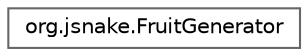 digraph "Osztályhierarchia-ábra"
{
 // LATEX_PDF_SIZE
  bgcolor="transparent";
  edge [fontname=Helvetica,fontsize=10,labelfontname=Helvetica,labelfontsize=10];
  node [fontname=Helvetica,fontsize=10,shape=box,height=0.2,width=0.4];
  rankdir="LR";
  Node0 [id="Node000000",label="org.jsnake.FruitGenerator",height=0.2,width=0.4,color="grey40", fillcolor="white", style="filled",URL="$classorg_1_1jsnake_1_1_fruit_generator.html",tooltip="Véletlenszerű gyümölcs generálásáért felelős osztály."];
}
